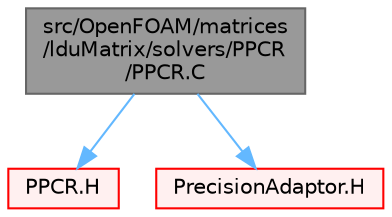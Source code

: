 digraph "src/OpenFOAM/matrices/lduMatrix/solvers/PPCR/PPCR.C"
{
 // LATEX_PDF_SIZE
  bgcolor="transparent";
  edge [fontname=Helvetica,fontsize=10,labelfontname=Helvetica,labelfontsize=10];
  node [fontname=Helvetica,fontsize=10,shape=box,height=0.2,width=0.4];
  Node1 [id="Node000001",label="src/OpenFOAM/matrices\l/lduMatrix/solvers/PPCR\l/PPCR.C",height=0.2,width=0.4,color="gray40", fillcolor="grey60", style="filled", fontcolor="black",tooltip=" "];
  Node1 -> Node2 [id="edge1_Node000001_Node000002",color="steelblue1",style="solid",tooltip=" "];
  Node2 [id="Node000002",label="PPCR.H",height=0.2,width=0.4,color="red", fillcolor="#FFF0F0", style="filled",URL="$PPCR_8H.html",tooltip=" "];
  Node1 -> Node211 [id="edge2_Node000001_Node000211",color="steelblue1",style="solid",tooltip=" "];
  Node211 [id="Node000211",label="PrecisionAdaptor.H",height=0.2,width=0.4,color="red", fillcolor="#FFF0F0", style="filled",URL="$PrecisionAdaptor_8H.html",tooltip=" "];
}
